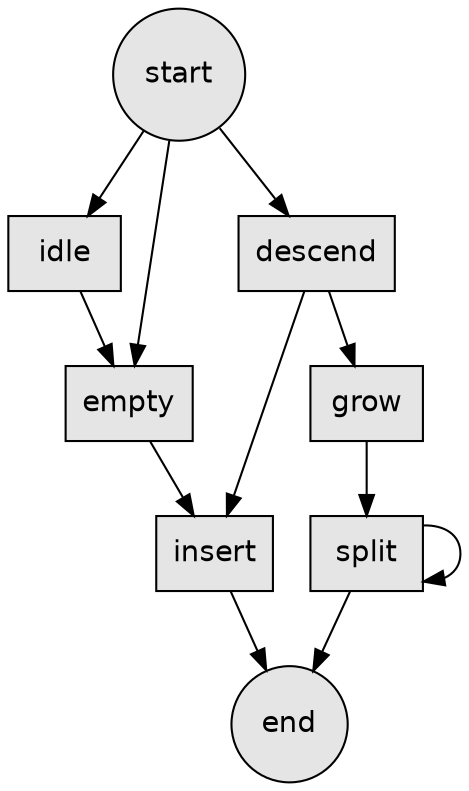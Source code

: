 digraph {
	graph [truecolor=true, bgcolor=transparent, fontname="Bitstream Vera Sans"];
	node [shape=box, style=filled, fontname="Bitstream Vera Sans", fillcolor="Grey90"];
	edge [fontname="Bitstream Vera Sans"];

	start [shape=circle];
	start -> idle;
	start -> empty;
	start -> descend;
	idle -> empty;
	empty -> insert;
	descend -> insert;
	descend -> grow;
	grow -> split;
	split -> split;
	split -> end;
	insert -> end;
	end [shape=circle];
}
